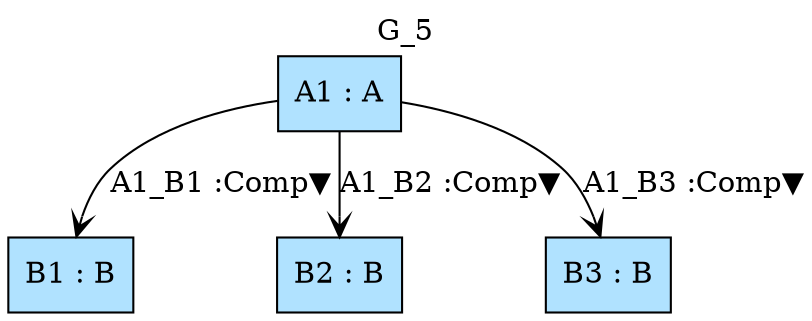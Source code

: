 digraph {graph[label=G_5,labelloc=tl,labelfontsize=12];
"B1"[shape=box,fillcolor=lightskyblue1,style = filled,label="B1 : B"];
"B2"[shape=box,fillcolor=lightskyblue1,style = filled,label="B2 : B"];
"A1"[shape=box,fillcolor=lightskyblue1,style = filled,label="A1 : A"];
"B3"[shape=box,fillcolor=lightskyblue1,style = filled,label="B3 : B"];

"A1"->"B1"[label="A1_B1 :Comp▼",arrowhead=vee];
"A1"->"B2"[label="A1_B2 :Comp▼",arrowhead=vee];
"A1"->"B3"[label="A1_B3 :Comp▼",arrowhead=vee];
}